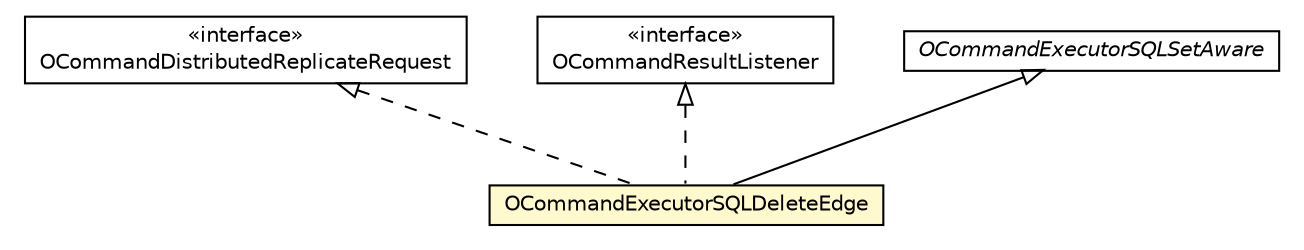 #!/usr/local/bin/dot
#
# Class diagram 
# Generated by UMLGraph version R5_6-24-gf6e263 (http://www.umlgraph.org/)
#

digraph G {
	edge [fontname="Helvetica",fontsize=10,labelfontname="Helvetica",labelfontsize=10];
	node [fontname="Helvetica",fontsize=10,shape=plaintext];
	nodesep=0.25;
	ranksep=0.5;
	// com.orientechnologies.orient.core.command.OCommandDistributedReplicateRequest
	c1028787 [label=<<table title="com.orientechnologies.orient.core.command.OCommandDistributedReplicateRequest" border="0" cellborder="1" cellspacing="0" cellpadding="2" port="p" href="../../core/command/OCommandDistributedReplicateRequest.html">
		<tr><td><table border="0" cellspacing="0" cellpadding="1">
<tr><td align="center" balign="center"> &#171;interface&#187; </td></tr>
<tr><td align="center" balign="center"> OCommandDistributedReplicateRequest </td></tr>
		</table></td></tr>
		</table>>, URL="../../core/command/OCommandDistributedReplicateRequest.html", fontname="Helvetica", fontcolor="black", fontsize=10.0];
	// com.orientechnologies.orient.core.command.OCommandResultListener
	c1028793 [label=<<table title="com.orientechnologies.orient.core.command.OCommandResultListener" border="0" cellborder="1" cellspacing="0" cellpadding="2" port="p" href="../../core/command/OCommandResultListener.html">
		<tr><td><table border="0" cellspacing="0" cellpadding="1">
<tr><td align="center" balign="center"> &#171;interface&#187; </td></tr>
<tr><td align="center" balign="center"> OCommandResultListener </td></tr>
		</table></td></tr>
		</table>>, URL="../../core/command/OCommandResultListener.html", fontname="Helvetica", fontcolor="black", fontsize=10.0];
	// com.orientechnologies.orient.core.sql.OCommandExecutorSQLSetAware
	c1028844 [label=<<table title="com.orientechnologies.orient.core.sql.OCommandExecutorSQLSetAware" border="0" cellborder="1" cellspacing="0" cellpadding="2" port="p" href="../../core/sql/OCommandExecutorSQLSetAware.html">
		<tr><td><table border="0" cellspacing="0" cellpadding="1">
<tr><td align="center" balign="center"><font face="Helvetica-Oblique"> OCommandExecutorSQLSetAware </font></td></tr>
		</table></td></tr>
		</table>>, URL="../../core/sql/OCommandExecutorSQLSetAware.html", fontname="Helvetica", fontcolor="black", fontsize=10.0];
	// com.orientechnologies.orient.graph.sql.OCommandExecutorSQLDeleteEdge
	c1030133 [label=<<table title="com.orientechnologies.orient.graph.sql.OCommandExecutorSQLDeleteEdge" border="0" cellborder="1" cellspacing="0" cellpadding="2" port="p" bgcolor="lemonChiffon" href="./OCommandExecutorSQLDeleteEdge.html">
		<tr><td><table border="0" cellspacing="0" cellpadding="1">
<tr><td align="center" balign="center"> OCommandExecutorSQLDeleteEdge </td></tr>
		</table></td></tr>
		</table>>, URL="./OCommandExecutorSQLDeleteEdge.html", fontname="Helvetica", fontcolor="black", fontsize=10.0];
	//com.orientechnologies.orient.graph.sql.OCommandExecutorSQLDeleteEdge extends com.orientechnologies.orient.core.sql.OCommandExecutorSQLSetAware
	c1028844:p -> c1030133:p [dir=back,arrowtail=empty];
	//com.orientechnologies.orient.graph.sql.OCommandExecutorSQLDeleteEdge implements com.orientechnologies.orient.core.command.OCommandDistributedReplicateRequest
	c1028787:p -> c1030133:p [dir=back,arrowtail=empty,style=dashed];
	//com.orientechnologies.orient.graph.sql.OCommandExecutorSQLDeleteEdge implements com.orientechnologies.orient.core.command.OCommandResultListener
	c1028793:p -> c1030133:p [dir=back,arrowtail=empty,style=dashed];
}

